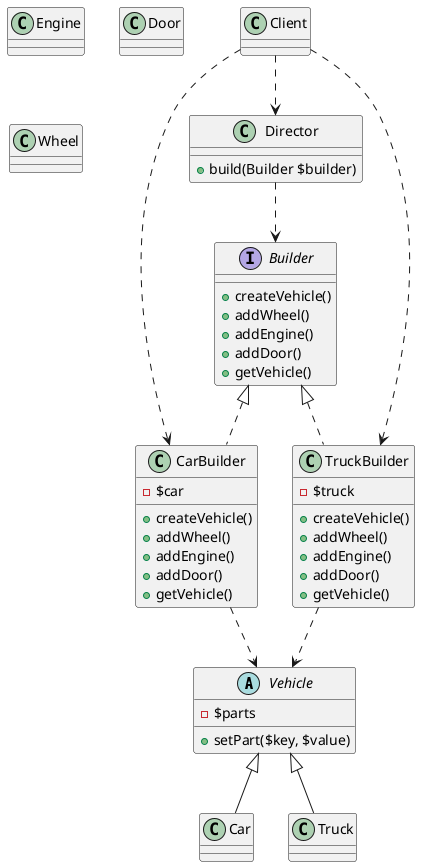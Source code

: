 @startuml
abstract class Vehicle {
    - $parts
    + setPart($key, $value)
}

class Car
class Truck

Vehicle <|-- Car
Vehicle <|-- Truck

class Engine
class Door
class Wheel

interface Builder {
    + createVehicle()
    + addWheel()
    + addEngine()
    + addDoor()
    + getVehicle()
}

class CarBuilder {
    - $car
    + createVehicle()
    + addWheel()
    + addEngine()
    + addDoor()
    + getVehicle()
}

class TruckBuilder {
    - $truck
    + createVehicle()
    + addWheel()
    + addEngine()
    + addDoor()
    + getVehicle()
}

Builder <|.. CarBuilder
Builder <|.. TruckBuilder
CarBuilder ..> Vehicle
TruckBuilder ..> Vehicle

class Director {
    + build(Builder $builder)
}

Director ..> Builder

class Client

Client ..> Director
Client ..> CarBuilder
Client ..> TruckBuilder

@enduml